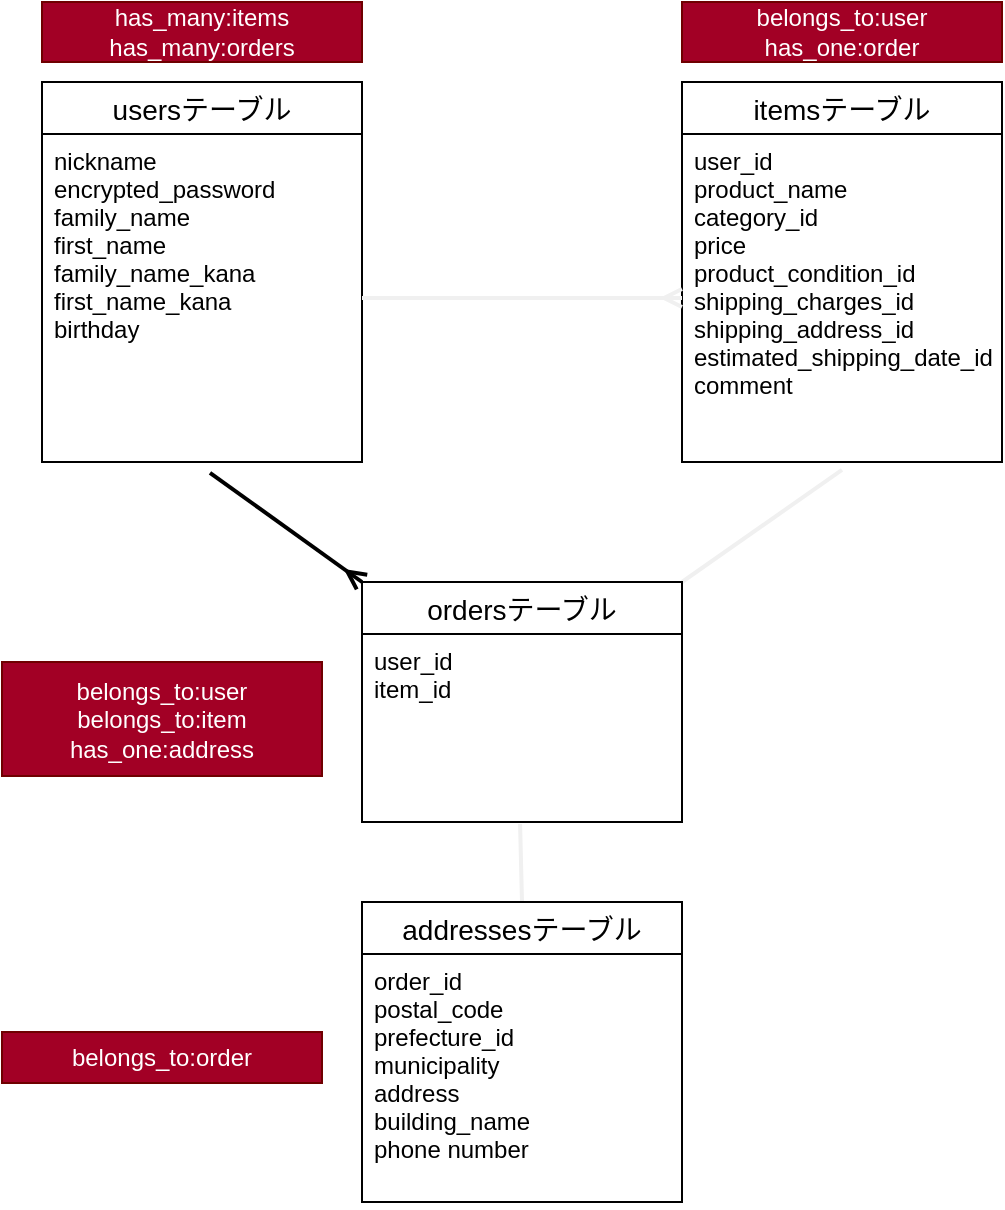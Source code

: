 <mxfile version="13.6.5">
    <diagram id="uWBIihCISMuVNVTw30i6" name="ページ1">
        <mxGraphModel dx="728" dy="635" grid="1" gridSize="10" guides="1" tooltips="1" connect="1" arrows="1" fold="1" page="1" pageScale="1" pageWidth="827" pageHeight="1169" math="0" shadow="0">
            <root>
                <mxCell id="0"/>
                <mxCell id="1" parent="0"/>
                <mxCell id="34" style="edgeStyle=none;rounded=0;orthogonalLoop=1;jettySize=auto;html=1;entryX=0.5;entryY=0;entryDx=0;entryDy=0;endArrow=none;endFill=0;strokeColor=#f0f0f0;strokeWidth=2;exitX=0.494;exitY=1.011;exitDx=0;exitDy=0;exitPerimeter=0;" parent="1" source="3" target="15" edge="1">
                    <mxGeometry relative="1" as="geometry">
                        <mxPoint x="350" y="443" as="sourcePoint"/>
                    </mxGeometry>
                </mxCell>
                <mxCell id="41" style="edgeStyle=none;rounded=0;orthogonalLoop=1;jettySize=auto;html=1;exitX=1;exitY=0;exitDx=0;exitDy=0;entryX=0.5;entryY=1.024;entryDx=0;entryDy=0;entryPerimeter=0;endArrow=none;endFill=0;strokeColor=#f0f0f0;strokeWidth=2;" parent="1" source="2" target="20" edge="1">
                    <mxGeometry relative="1" as="geometry"/>
                </mxCell>
                <mxCell id="32" style="edgeStyle=none;rounded=0;orthogonalLoop=1;jettySize=auto;html=1;exitX=0.525;exitY=1.033;exitDx=0;exitDy=0;entryX=0;entryY=0;entryDx=0;entryDy=0;endArrow=ERmany;endFill=0;exitPerimeter=0;strokeWidth=2;" parent="1" source="11" target="2" edge="1">
                    <mxGeometry relative="1" as="geometry">
                        <mxPoint x="202.08" y="172.992" as="sourcePoint"/>
                    </mxGeometry>
                </mxCell>
                <mxCell id="36" value="has_many:items&lt;br&gt;has_many:orders" style="whiteSpace=wrap;html=1;align=center;fillColor=#a20025;strokeColor=#6F0000;fontColor=#ffffff;" parent="1" vertex="1">
                    <mxGeometry x="120" y="10" width="160" height="30" as="geometry"/>
                </mxCell>
                <mxCell id="37" value="belongs_to:user&lt;br&gt;has_one:order" style="whiteSpace=wrap;html=1;align=center;fillColor=#a20025;strokeColor=#6F0000;fontColor=#ffffff;" parent="1" vertex="1">
                    <mxGeometry x="440" y="10" width="160" height="30" as="geometry"/>
                </mxCell>
                <mxCell id="38" value="belongs_to:user&lt;br&gt;belongs_to:item&lt;br&gt;has_one:address" style="whiteSpace=wrap;html=1;align=center;fillColor=#a20025;strokeColor=#6F0000;fontColor=#ffffff;" parent="1" vertex="1">
                    <mxGeometry x="100" y="340" width="160" height="57" as="geometry"/>
                </mxCell>
                <mxCell id="39" value="belongs_to:order" style="whiteSpace=wrap;html=1;align=center;fillColor=#a20025;strokeColor=#6F0000;fontColor=#ffffff;" parent="1" vertex="1">
                    <mxGeometry x="100" y="525" width="160" height="25.5" as="geometry"/>
                </mxCell>
                <mxCell id="10" value="usersテーブル" style="swimlane;fontStyle=0;childLayout=stackLayout;horizontal=1;startSize=26;horizontalStack=0;resizeParent=1;resizeParentMax=0;resizeLast=0;collapsible=1;marginBottom=0;align=center;fontSize=14;" parent="1" vertex="1">
                    <mxGeometry x="120" y="50" width="160" height="190" as="geometry"/>
                </mxCell>
                <mxCell id="11" value="nickname&#10;encrypted_password&#10;family_name&#10;first_name&#10;family_name_kana&#10;first_name_kana&#10;birthday&#10;" style="text;strokeColor=none;fillColor=none;spacingLeft=4;spacingRight=4;overflow=hidden;rotatable=0;points=[[0,0.5],[1,0.5]];portConstraint=eastwest;fontSize=12;" parent="10" vertex="1">
                    <mxGeometry y="26" width="160" height="164" as="geometry"/>
                </mxCell>
                <mxCell id="19" value="itemsテーブル" style="swimlane;fontStyle=0;childLayout=stackLayout;horizontal=1;startSize=26;horizontalStack=0;resizeParent=1;resizeParentMax=0;resizeLast=0;collapsible=1;marginBottom=0;align=center;fontSize=14;" parent="1" vertex="1">
                    <mxGeometry x="440" y="50" width="160" height="190" as="geometry"/>
                </mxCell>
                <mxCell id="20" value="user_id&#10;product_name&#10;category_id&#10;price&#10;product_condition_id&#10;shipping_charges_id&#10;shipping_address_id&#10;estimated_shipping_date_id&#10;comment" style="text;strokeColor=none;fillColor=none;spacingLeft=4;spacingRight=4;overflow=hidden;rotatable=0;points=[[0,0.5],[1,0.5]];portConstraint=eastwest;fontSize=12;" parent="19" vertex="1">
                    <mxGeometry y="26" width="160" height="164" as="geometry"/>
                </mxCell>
                <mxCell id="40" style="edgeStyle=none;rounded=0;orthogonalLoop=1;jettySize=auto;html=1;exitX=1;exitY=0.5;exitDx=0;exitDy=0;entryX=0;entryY=0.5;entryDx=0;entryDy=0;endArrow=ERmany;endFill=0;strokeColor=#f0f0f0;strokeWidth=2;" parent="1" source="11" target="20" edge="1">
                    <mxGeometry relative="1" as="geometry"/>
                </mxCell>
                <mxCell id="2" value="ordersテーブル" style="swimlane;fontStyle=0;childLayout=stackLayout;horizontal=1;startSize=26;horizontalStack=0;resizeParent=1;resizeParentMax=0;resizeLast=0;collapsible=1;marginBottom=0;align=center;fontSize=14;" parent="1" vertex="1">
                    <mxGeometry x="280" y="300" width="160" height="120" as="geometry"/>
                </mxCell>
                <mxCell id="3" value="user_id&#10;item_id" style="text;strokeColor=none;fillColor=none;spacingLeft=4;spacingRight=4;overflow=hidden;rotatable=0;points=[[0,0.5],[1,0.5]];portConstraint=eastwest;fontSize=12;" parent="2" vertex="1">
                    <mxGeometry y="26" width="160" height="94" as="geometry"/>
                </mxCell>
                <mxCell id="15" value="addressesテーブル" style="swimlane;fontStyle=0;childLayout=stackLayout;horizontal=1;startSize=26;horizontalStack=0;resizeParent=1;resizeParentMax=0;resizeLast=0;collapsible=1;marginBottom=0;align=center;fontSize=14;" parent="1" vertex="1">
                    <mxGeometry x="280" y="460" width="160" height="150" as="geometry"/>
                </mxCell>
                <mxCell id="16" value="order_id&#10;postal_code&#10;prefecture_id&#10;municipality&#10;address&#10;building_name&#10;phone number" style="text;strokeColor=none;fillColor=none;spacingLeft=4;spacingRight=4;overflow=hidden;rotatable=0;points=[[0,0.5],[1,0.5]];portConstraint=eastwest;fontSize=12;" parent="15" vertex="1">
                    <mxGeometry y="26" width="160" height="124" as="geometry"/>
                </mxCell>
            </root>
        </mxGraphModel>
    </diagram>
</mxfile>